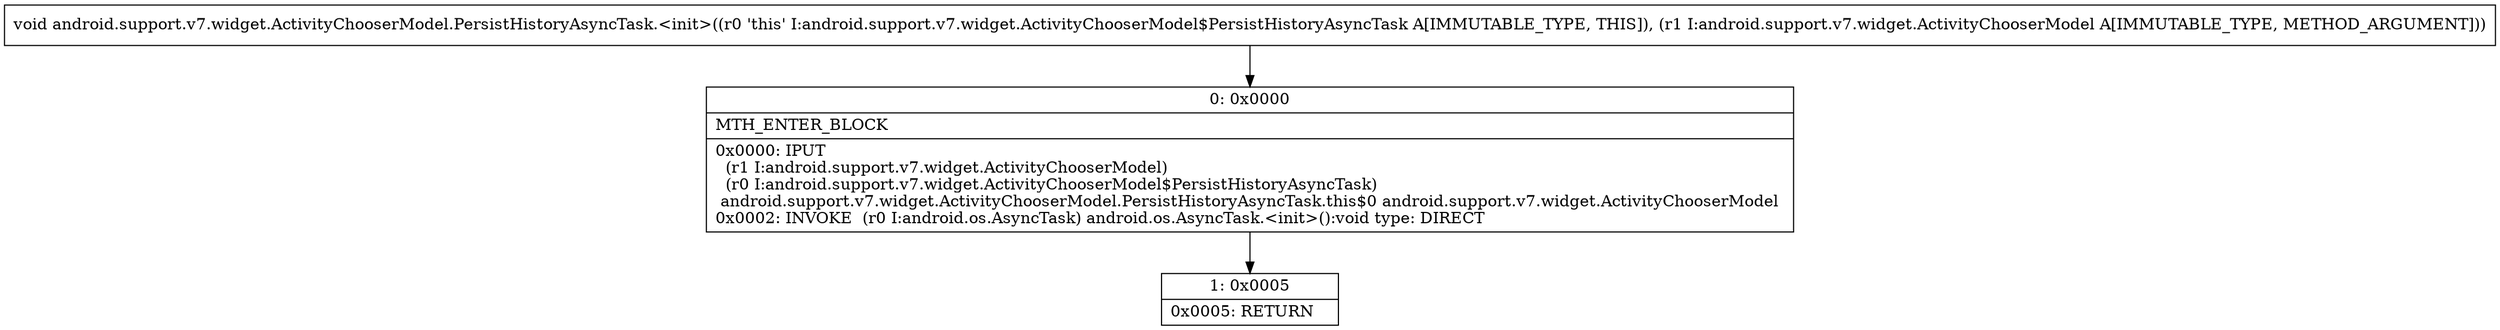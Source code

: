digraph "CFG forandroid.support.v7.widget.ActivityChooserModel.PersistHistoryAsyncTask.\<init\>(Landroid\/support\/v7\/widget\/ActivityChooserModel;)V" {
Node_0 [shape=record,label="{0\:\ 0x0000|MTH_ENTER_BLOCK\l|0x0000: IPUT  \l  (r1 I:android.support.v7.widget.ActivityChooserModel)\l  (r0 I:android.support.v7.widget.ActivityChooserModel$PersistHistoryAsyncTask)\l android.support.v7.widget.ActivityChooserModel.PersistHistoryAsyncTask.this$0 android.support.v7.widget.ActivityChooserModel \l0x0002: INVOKE  (r0 I:android.os.AsyncTask) android.os.AsyncTask.\<init\>():void type: DIRECT \l}"];
Node_1 [shape=record,label="{1\:\ 0x0005|0x0005: RETURN   \l}"];
MethodNode[shape=record,label="{void android.support.v7.widget.ActivityChooserModel.PersistHistoryAsyncTask.\<init\>((r0 'this' I:android.support.v7.widget.ActivityChooserModel$PersistHistoryAsyncTask A[IMMUTABLE_TYPE, THIS]), (r1 I:android.support.v7.widget.ActivityChooserModel A[IMMUTABLE_TYPE, METHOD_ARGUMENT])) }"];
MethodNode -> Node_0;
Node_0 -> Node_1;
}


